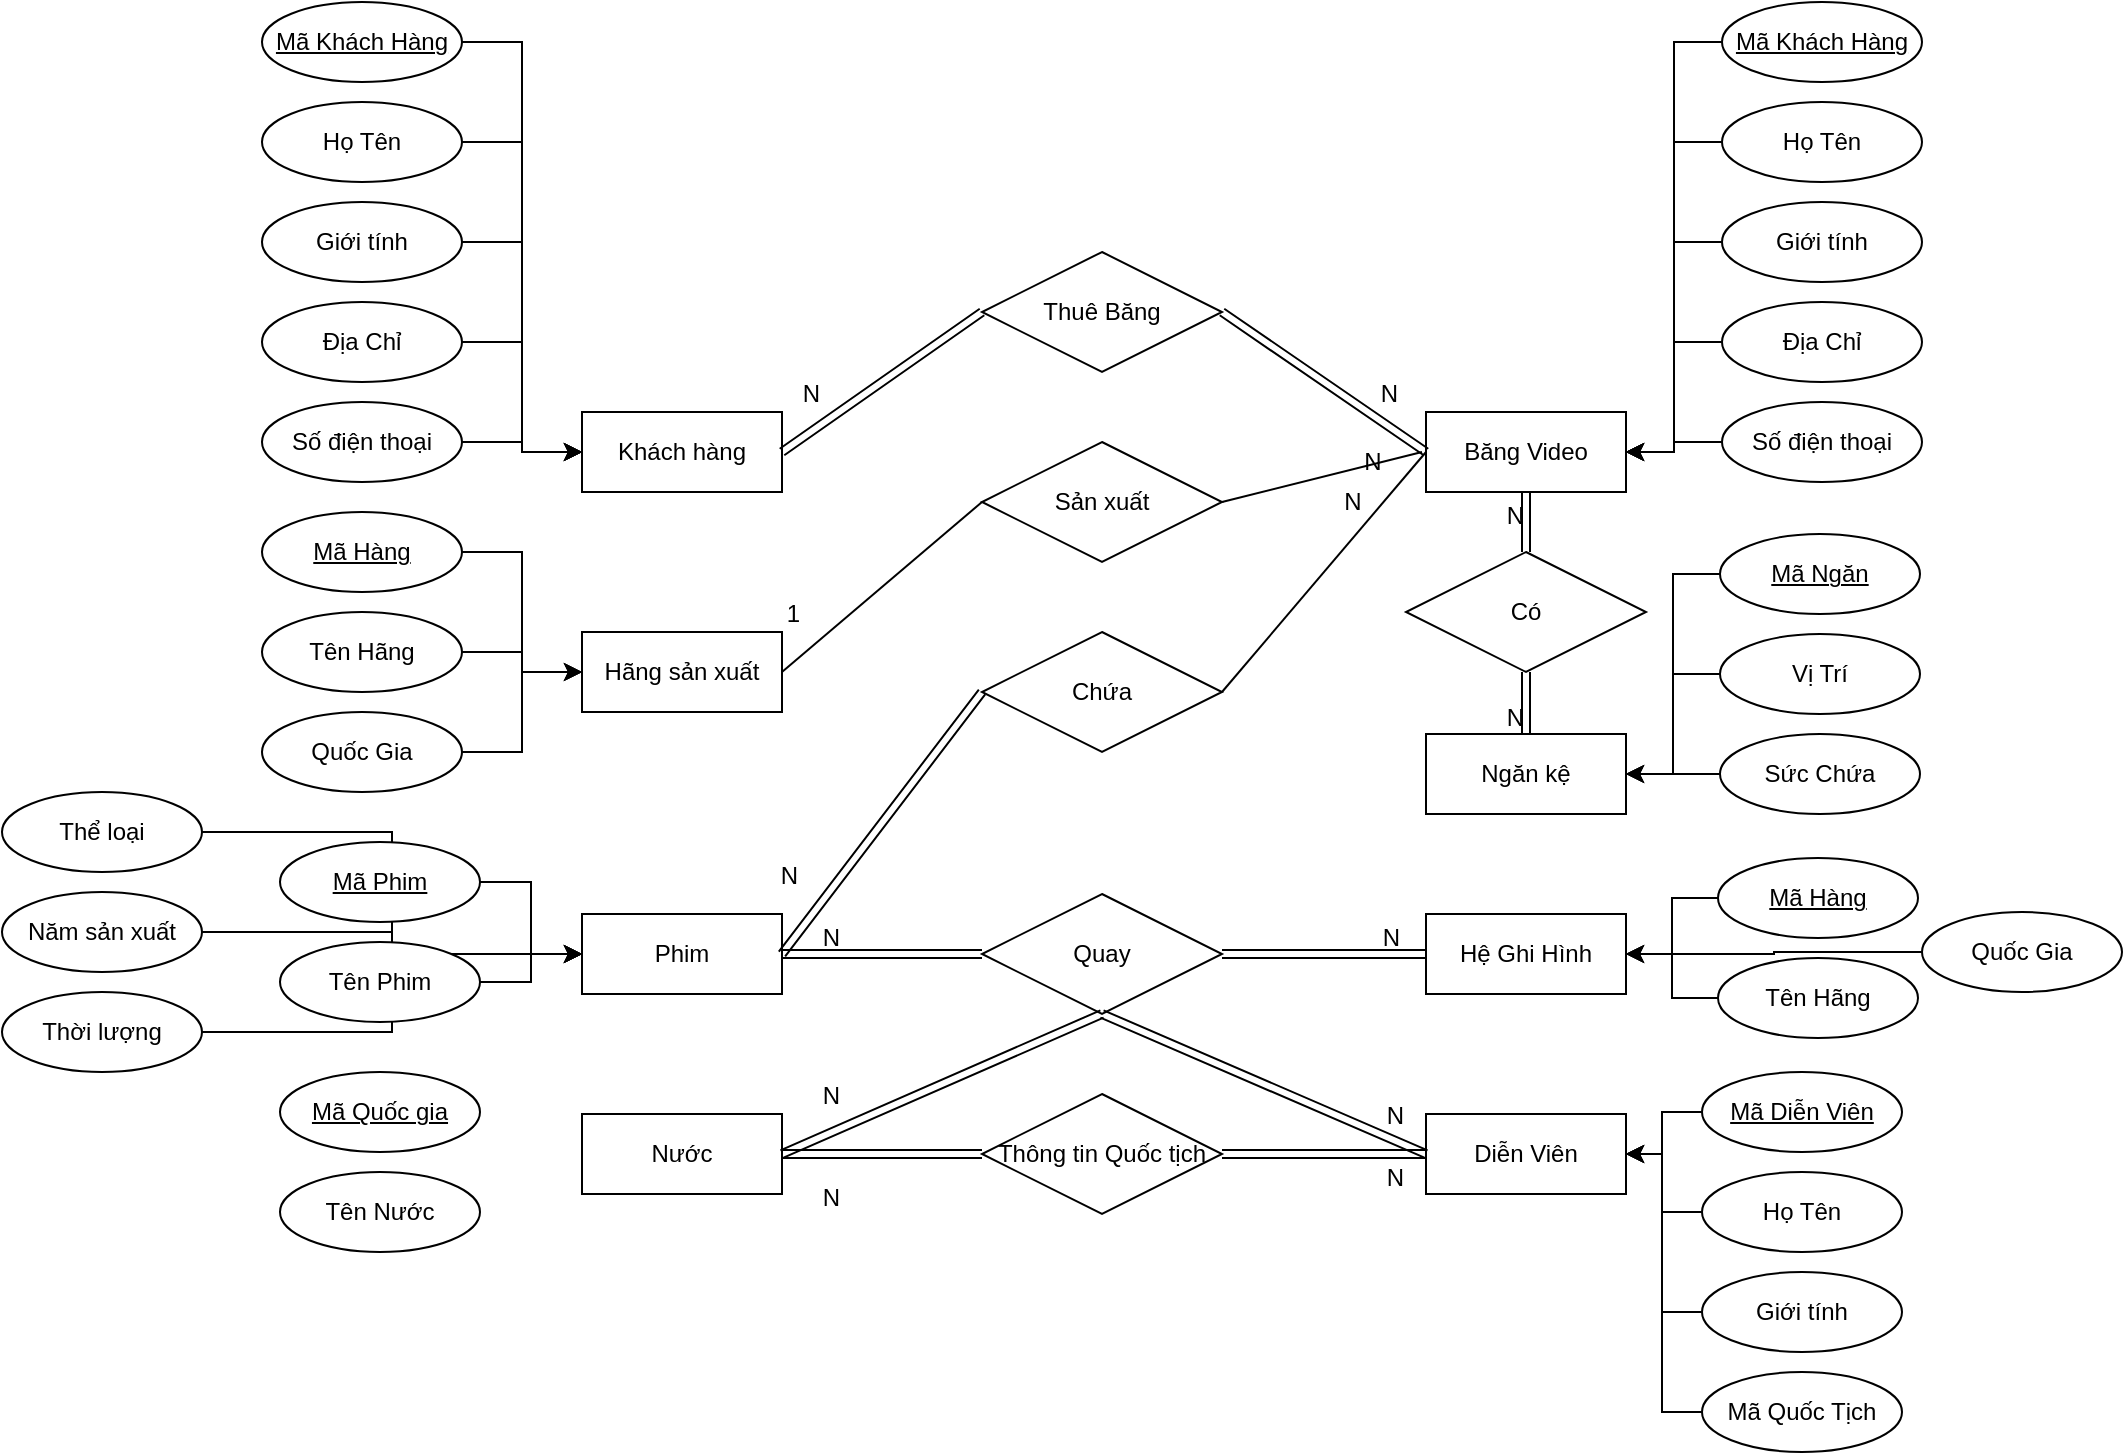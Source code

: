 <mxfile version="26.2.9">
  <diagram name="Page-1" id="sE5Lu7oL2mz3EywR8Kwq">
    <mxGraphModel dx="1356" dy="1630" grid="1" gridSize="10" guides="1" tooltips="1" connect="1" arrows="1" fold="1" page="1" pageScale="1" pageWidth="850" pageHeight="1100" math="0" shadow="0">
      <root>
        <mxCell id="0" />
        <mxCell id="1" parent="0" />
        <mxCell id="dkwdVcKG5z0yBtyaXRZx-1" value="Khách hàng" style="whiteSpace=wrap;html=1;align=center;" vertex="1" parent="1">
          <mxGeometry x="200" y="90" width="100" height="40" as="geometry" />
        </mxCell>
        <mxCell id="dkwdVcKG5z0yBtyaXRZx-2" value="Băng Video" style="whiteSpace=wrap;html=1;align=center;" vertex="1" parent="1">
          <mxGeometry x="622" y="90" width="100" height="40" as="geometry" />
        </mxCell>
        <mxCell id="dkwdVcKG5z0yBtyaXRZx-3" value="Hãng sản xuất" style="whiteSpace=wrap;html=1;align=center;" vertex="1" parent="1">
          <mxGeometry x="200" y="200" width="100" height="40" as="geometry" />
        </mxCell>
        <mxCell id="dkwdVcKG5z0yBtyaXRZx-4" value="Phim" style="whiteSpace=wrap;html=1;align=center;" vertex="1" parent="1">
          <mxGeometry x="200" y="341" width="100" height="40" as="geometry" />
        </mxCell>
        <mxCell id="dkwdVcKG5z0yBtyaXRZx-5" value="Ngăn kệ" style="whiteSpace=wrap;html=1;align=center;" vertex="1" parent="1">
          <mxGeometry x="622" y="251" width="100" height="40" as="geometry" />
        </mxCell>
        <mxCell id="dkwdVcKG5z0yBtyaXRZx-6" value="Nước" style="whiteSpace=wrap;html=1;align=center;" vertex="1" parent="1">
          <mxGeometry x="200" y="441" width="100" height="40" as="geometry" />
        </mxCell>
        <mxCell id="dkwdVcKG5z0yBtyaXRZx-7" value="Diễn Viên" style="whiteSpace=wrap;html=1;align=center;" vertex="1" parent="1">
          <mxGeometry x="622" y="441" width="100" height="40" as="geometry" />
        </mxCell>
        <mxCell id="dkwdVcKG5z0yBtyaXRZx-8" value="Hệ Ghi Hình" style="whiteSpace=wrap;html=1;align=center;" vertex="1" parent="1">
          <mxGeometry x="622" y="341" width="100" height="40" as="geometry" />
        </mxCell>
        <mxCell id="dkwdVcKG5z0yBtyaXRZx-19" value="Thuê Băng" style="shape=rhombus;perimeter=rhombusPerimeter;whiteSpace=wrap;html=1;align=center;" vertex="1" parent="1">
          <mxGeometry x="400" y="10" width="120" height="60" as="geometry" />
        </mxCell>
        <mxCell id="dkwdVcKG5z0yBtyaXRZx-20" value="" style="shape=link;html=1;rounded=0;exitX=0;exitY=0.5;exitDx=0;exitDy=0;entryX=1;entryY=0.5;entryDx=0;entryDy=0;" edge="1" parent="1" source="dkwdVcKG5z0yBtyaXRZx-19" target="dkwdVcKG5z0yBtyaXRZx-1">
          <mxGeometry relative="1" as="geometry">
            <mxPoint x="440" y="270" as="sourcePoint" />
            <mxPoint x="600" y="270" as="targetPoint" />
          </mxGeometry>
        </mxCell>
        <mxCell id="dkwdVcKG5z0yBtyaXRZx-21" value="N" style="resizable=0;html=1;whiteSpace=wrap;align=right;verticalAlign=bottom;" connectable="0" vertex="1" parent="dkwdVcKG5z0yBtyaXRZx-20">
          <mxGeometry x="1" relative="1" as="geometry">
            <mxPoint x="20" y="-20" as="offset" />
          </mxGeometry>
        </mxCell>
        <mxCell id="dkwdVcKG5z0yBtyaXRZx-23" value="" style="shape=link;html=1;rounded=0;exitX=1;exitY=0.5;exitDx=0;exitDy=0;entryX=0;entryY=0.5;entryDx=0;entryDy=0;" edge="1" parent="1" source="dkwdVcKG5z0yBtyaXRZx-19" target="dkwdVcKG5z0yBtyaXRZx-2">
          <mxGeometry relative="1" as="geometry">
            <mxPoint x="410" y="50" as="sourcePoint" />
            <mxPoint x="310" y="120" as="targetPoint" />
          </mxGeometry>
        </mxCell>
        <mxCell id="dkwdVcKG5z0yBtyaXRZx-24" value="N" style="resizable=0;html=1;whiteSpace=wrap;align=right;verticalAlign=bottom;" connectable="0" vertex="1" parent="dkwdVcKG5z0yBtyaXRZx-23">
          <mxGeometry x="1" relative="1" as="geometry">
            <mxPoint x="-12" y="-20" as="offset" />
          </mxGeometry>
        </mxCell>
        <mxCell id="dkwdVcKG5z0yBtyaXRZx-27" value="Sản xuất" style="shape=rhombus;perimeter=rhombusPerimeter;whiteSpace=wrap;html=1;align=center;" vertex="1" parent="1">
          <mxGeometry x="400" y="105" width="120" height="60" as="geometry" />
        </mxCell>
        <mxCell id="dkwdVcKG5z0yBtyaXRZx-28" value="" style="endArrow=none;html=1;rounded=0;exitX=0;exitY=0.5;exitDx=0;exitDy=0;entryX=1;entryY=0.5;entryDx=0;entryDy=0;" edge="1" parent="1" source="dkwdVcKG5z0yBtyaXRZx-27" target="dkwdVcKG5z0yBtyaXRZx-3">
          <mxGeometry relative="1" as="geometry">
            <mxPoint x="450" y="390" as="sourcePoint" />
            <mxPoint x="610" y="390" as="targetPoint" />
          </mxGeometry>
        </mxCell>
        <mxCell id="dkwdVcKG5z0yBtyaXRZx-29" value="1" style="resizable=0;html=1;whiteSpace=wrap;align=right;verticalAlign=bottom;" connectable="0" vertex="1" parent="dkwdVcKG5z0yBtyaXRZx-28">
          <mxGeometry x="1" relative="1" as="geometry">
            <mxPoint x="10" y="-20" as="offset" />
          </mxGeometry>
        </mxCell>
        <mxCell id="dkwdVcKG5z0yBtyaXRZx-30" value="" style="endArrow=none;html=1;rounded=0;exitX=1;exitY=0.5;exitDx=0;exitDy=0;" edge="1" parent="1" source="dkwdVcKG5z0yBtyaXRZx-27">
          <mxGeometry relative="1" as="geometry">
            <mxPoint x="400" y="380" as="sourcePoint" />
            <mxPoint x="620" y="110" as="targetPoint" />
          </mxGeometry>
        </mxCell>
        <mxCell id="dkwdVcKG5z0yBtyaXRZx-31" value="N" style="text;html=1;align=center;verticalAlign=middle;resizable=0;points=[];autosize=1;strokeColor=none;fillColor=none;" vertex="1" parent="1">
          <mxGeometry x="580" y="100" width="30" height="30" as="geometry" />
        </mxCell>
        <mxCell id="dkwdVcKG5z0yBtyaXRZx-33" value="Có" style="shape=rhombus;perimeter=rhombusPerimeter;whiteSpace=wrap;html=1;align=center;" vertex="1" parent="1">
          <mxGeometry x="612" y="160" width="120" height="60" as="geometry" />
        </mxCell>
        <mxCell id="dkwdVcKG5z0yBtyaXRZx-36" value="" style="shape=link;html=1;rounded=0;exitX=0.5;exitY=1;exitDx=0;exitDy=0;entryX=0.5;entryY=0;entryDx=0;entryDy=0;" edge="1" parent="1" source="dkwdVcKG5z0yBtyaXRZx-33" target="dkwdVcKG5z0yBtyaXRZx-5">
          <mxGeometry relative="1" as="geometry">
            <mxPoint x="500" y="280" as="sourcePoint" />
            <mxPoint x="660" y="280" as="targetPoint" />
          </mxGeometry>
        </mxCell>
        <mxCell id="dkwdVcKG5z0yBtyaXRZx-37" value="N" style="resizable=0;html=1;whiteSpace=wrap;align=right;verticalAlign=bottom;" connectable="0" vertex="1" parent="dkwdVcKG5z0yBtyaXRZx-36">
          <mxGeometry x="1" relative="1" as="geometry" />
        </mxCell>
        <mxCell id="dkwdVcKG5z0yBtyaXRZx-38" value="" style="shape=link;html=1;rounded=0;entryX=0.5;entryY=1;entryDx=0;entryDy=0;" edge="1" parent="1" source="dkwdVcKG5z0yBtyaXRZx-33" target="dkwdVcKG5z0yBtyaXRZx-2">
          <mxGeometry relative="1" as="geometry">
            <mxPoint x="500" y="280" as="sourcePoint" />
            <mxPoint x="590" y="220" as="targetPoint" />
          </mxGeometry>
        </mxCell>
        <mxCell id="dkwdVcKG5z0yBtyaXRZx-39" value="N" style="resizable=0;html=1;whiteSpace=wrap;align=right;verticalAlign=bottom;" connectable="0" vertex="1" parent="dkwdVcKG5z0yBtyaXRZx-38">
          <mxGeometry x="1" relative="1" as="geometry">
            <mxPoint y="20" as="offset" />
          </mxGeometry>
        </mxCell>
        <mxCell id="dkwdVcKG5z0yBtyaXRZx-40" value="Chứa" style="shape=rhombus;perimeter=rhombusPerimeter;whiteSpace=wrap;html=1;align=center;" vertex="1" parent="1">
          <mxGeometry x="400" y="200" width="120" height="60" as="geometry" />
        </mxCell>
        <mxCell id="dkwdVcKG5z0yBtyaXRZx-41" value="" style="endArrow=none;html=1;rounded=0;exitX=1;exitY=0.5;exitDx=0;exitDy=0;entryX=0;entryY=0.5;entryDx=0;entryDy=0;" edge="1" parent="1" source="dkwdVcKG5z0yBtyaXRZx-40" target="dkwdVcKG5z0yBtyaXRZx-2">
          <mxGeometry relative="1" as="geometry">
            <mxPoint x="400" y="280" as="sourcePoint" />
            <mxPoint x="560" y="280" as="targetPoint" />
          </mxGeometry>
        </mxCell>
        <mxCell id="dkwdVcKG5z0yBtyaXRZx-42" value="N" style="text;html=1;align=center;verticalAlign=middle;resizable=0;points=[];autosize=1;strokeColor=none;fillColor=none;" vertex="1" parent="1">
          <mxGeometry x="570" y="120" width="30" height="30" as="geometry" />
        </mxCell>
        <mxCell id="dkwdVcKG5z0yBtyaXRZx-45" value="" style="shape=link;html=1;rounded=0;exitX=0;exitY=0.5;exitDx=0;exitDy=0;entryX=1;entryY=0.5;entryDx=0;entryDy=0;" edge="1" parent="1" source="dkwdVcKG5z0yBtyaXRZx-40" target="dkwdVcKG5z0yBtyaXRZx-4">
          <mxGeometry relative="1" as="geometry">
            <mxPoint x="400" y="380" as="sourcePoint" />
            <mxPoint x="560" y="380" as="targetPoint" />
          </mxGeometry>
        </mxCell>
        <mxCell id="dkwdVcKG5z0yBtyaXRZx-46" value="N" style="resizable=0;html=1;whiteSpace=wrap;align=right;verticalAlign=bottom;" connectable="0" vertex="1" parent="dkwdVcKG5z0yBtyaXRZx-45">
          <mxGeometry x="1" relative="1" as="geometry">
            <mxPoint x="10" y="-31" as="offset" />
          </mxGeometry>
        </mxCell>
        <mxCell id="dkwdVcKG5z0yBtyaXRZx-47" value="Quay" style="shape=rhombus;perimeter=rhombusPerimeter;whiteSpace=wrap;html=1;align=center;" vertex="1" parent="1">
          <mxGeometry x="400" y="331" width="120" height="60" as="geometry" />
        </mxCell>
        <mxCell id="dkwdVcKG5z0yBtyaXRZx-48" value="" style="shape=link;html=1;rounded=0;exitX=0;exitY=0.5;exitDx=0;exitDy=0;entryX=1;entryY=0.5;entryDx=0;entryDy=0;" edge="1" parent="1" source="dkwdVcKG5z0yBtyaXRZx-47" target="dkwdVcKG5z0yBtyaXRZx-4">
          <mxGeometry relative="1" as="geometry">
            <mxPoint x="400" y="380" as="sourcePoint" />
            <mxPoint x="560" y="380" as="targetPoint" />
          </mxGeometry>
        </mxCell>
        <mxCell id="dkwdVcKG5z0yBtyaXRZx-49" value="N" style="resizable=0;html=1;whiteSpace=wrap;align=right;verticalAlign=bottom;" connectable="0" vertex="1" parent="dkwdVcKG5z0yBtyaXRZx-48">
          <mxGeometry x="1" relative="1" as="geometry">
            <mxPoint x="30" as="offset" />
          </mxGeometry>
        </mxCell>
        <mxCell id="dkwdVcKG5z0yBtyaXRZx-50" value="" style="shape=link;html=1;rounded=0;exitX=1;exitY=0.5;exitDx=0;exitDy=0;entryX=0;entryY=0.5;entryDx=0;entryDy=0;" edge="1" parent="1" source="dkwdVcKG5z0yBtyaXRZx-47" target="dkwdVcKG5z0yBtyaXRZx-8">
          <mxGeometry relative="1" as="geometry">
            <mxPoint x="410" y="371" as="sourcePoint" />
            <mxPoint x="310" y="371" as="targetPoint" />
          </mxGeometry>
        </mxCell>
        <mxCell id="dkwdVcKG5z0yBtyaXRZx-51" value="N" style="resizable=0;html=1;whiteSpace=wrap;align=right;verticalAlign=bottom;" connectable="0" vertex="1" parent="dkwdVcKG5z0yBtyaXRZx-50">
          <mxGeometry x="1" relative="1" as="geometry">
            <mxPoint x="-12" as="offset" />
          </mxGeometry>
        </mxCell>
        <mxCell id="dkwdVcKG5z0yBtyaXRZx-52" value="" style="shape=link;html=1;rounded=0;entryX=1;entryY=0.5;entryDx=0;entryDy=0;exitX=0.5;exitY=1;exitDx=0;exitDy=0;" edge="1" parent="1" source="dkwdVcKG5z0yBtyaXRZx-47" target="dkwdVcKG5z0yBtyaXRZx-6">
          <mxGeometry relative="1" as="geometry">
            <mxPoint x="400" y="480" as="sourcePoint" />
            <mxPoint x="560" y="480" as="targetPoint" />
          </mxGeometry>
        </mxCell>
        <mxCell id="dkwdVcKG5z0yBtyaXRZx-53" value="N" style="resizable=0;html=1;whiteSpace=wrap;align=right;verticalAlign=bottom;" connectable="0" vertex="1" parent="dkwdVcKG5z0yBtyaXRZx-52">
          <mxGeometry x="1" relative="1" as="geometry">
            <mxPoint x="30" y="-20" as="offset" />
          </mxGeometry>
        </mxCell>
        <mxCell id="dkwdVcKG5z0yBtyaXRZx-54" value="" style="shape=link;html=1;rounded=0;exitX=0.5;exitY=1;exitDx=0;exitDy=0;entryX=0;entryY=0.5;entryDx=0;entryDy=0;" edge="1" parent="1" source="dkwdVcKG5z0yBtyaXRZx-47" target="dkwdVcKG5z0yBtyaXRZx-7">
          <mxGeometry relative="1" as="geometry">
            <mxPoint x="400" y="480" as="sourcePoint" />
            <mxPoint x="560" y="480" as="targetPoint" />
          </mxGeometry>
        </mxCell>
        <mxCell id="dkwdVcKG5z0yBtyaXRZx-55" value="N" style="resizable=0;html=1;whiteSpace=wrap;align=right;verticalAlign=bottom;" connectable="0" vertex="1" parent="dkwdVcKG5z0yBtyaXRZx-54">
          <mxGeometry x="1" relative="1" as="geometry">
            <mxPoint x="-10" y="-11" as="offset" />
          </mxGeometry>
        </mxCell>
        <mxCell id="dkwdVcKG5z0yBtyaXRZx-57" value="Thông tin Quốc tịch" style="shape=rhombus;perimeter=rhombusPerimeter;whiteSpace=wrap;html=1;align=center;" vertex="1" parent="1">
          <mxGeometry x="400" y="431" width="120" height="60" as="geometry" />
        </mxCell>
        <mxCell id="dkwdVcKG5z0yBtyaXRZx-58" value="" style="shape=link;html=1;rounded=0;exitX=0;exitY=0.5;exitDx=0;exitDy=0;entryX=1;entryY=0.5;entryDx=0;entryDy=0;" edge="1" parent="1" source="dkwdVcKG5z0yBtyaXRZx-57" target="dkwdVcKG5z0yBtyaXRZx-6">
          <mxGeometry relative="1" as="geometry">
            <mxPoint x="400" y="480" as="sourcePoint" />
            <mxPoint x="560" y="480" as="targetPoint" />
          </mxGeometry>
        </mxCell>
        <mxCell id="dkwdVcKG5z0yBtyaXRZx-59" value="N" style="resizable=0;html=1;whiteSpace=wrap;align=right;verticalAlign=bottom;" connectable="0" vertex="1" parent="dkwdVcKG5z0yBtyaXRZx-58">
          <mxGeometry x="1" relative="1" as="geometry">
            <mxPoint x="30" y="30" as="offset" />
          </mxGeometry>
        </mxCell>
        <mxCell id="dkwdVcKG5z0yBtyaXRZx-60" value="" style="shape=link;html=1;rounded=0;exitX=1;exitY=0.5;exitDx=0;exitDy=0;entryX=0;entryY=0.5;entryDx=0;entryDy=0;" edge="1" parent="1" source="dkwdVcKG5z0yBtyaXRZx-57" target="dkwdVcKG5z0yBtyaXRZx-7">
          <mxGeometry relative="1" as="geometry">
            <mxPoint x="410" y="471" as="sourcePoint" />
            <mxPoint x="310" y="471" as="targetPoint" />
          </mxGeometry>
        </mxCell>
        <mxCell id="dkwdVcKG5z0yBtyaXRZx-61" value="N" style="resizable=0;html=1;whiteSpace=wrap;align=right;verticalAlign=bottom;" connectable="0" vertex="1" parent="dkwdVcKG5z0yBtyaXRZx-60">
          <mxGeometry x="1" relative="1" as="geometry">
            <mxPoint x="-10" y="20" as="offset" />
          </mxGeometry>
        </mxCell>
        <mxCell id="dkwdVcKG5z0yBtyaXRZx-67" style="edgeStyle=orthogonalEdgeStyle;rounded=0;orthogonalLoop=1;jettySize=auto;html=1;exitX=1;exitY=0.5;exitDx=0;exitDy=0;entryX=0;entryY=0.5;entryDx=0;entryDy=0;" edge="1" parent="1" source="dkwdVcKG5z0yBtyaXRZx-62" target="dkwdVcKG5z0yBtyaXRZx-1">
          <mxGeometry relative="1" as="geometry" />
        </mxCell>
        <mxCell id="dkwdVcKG5z0yBtyaXRZx-62" value="Mã Khách Hàng" style="ellipse;whiteSpace=wrap;html=1;align=center;fontStyle=4;" vertex="1" parent="1">
          <mxGeometry x="40" y="-115" width="100" height="40" as="geometry" />
        </mxCell>
        <mxCell id="dkwdVcKG5z0yBtyaXRZx-68" style="edgeStyle=orthogonalEdgeStyle;rounded=0;orthogonalLoop=1;jettySize=auto;html=1;exitX=1;exitY=0.5;exitDx=0;exitDy=0;entryX=0;entryY=0.5;entryDx=0;entryDy=0;" edge="1" parent="1" source="dkwdVcKG5z0yBtyaXRZx-63" target="dkwdVcKG5z0yBtyaXRZx-1">
          <mxGeometry relative="1" as="geometry" />
        </mxCell>
        <mxCell id="dkwdVcKG5z0yBtyaXRZx-63" value="Họ Tên" style="ellipse;whiteSpace=wrap;html=1;align=center;" vertex="1" parent="1">
          <mxGeometry x="40" y="-65" width="100" height="40" as="geometry" />
        </mxCell>
        <mxCell id="dkwdVcKG5z0yBtyaXRZx-69" style="edgeStyle=orthogonalEdgeStyle;rounded=0;orthogonalLoop=1;jettySize=auto;html=1;exitX=1;exitY=0.5;exitDx=0;exitDy=0;entryX=0;entryY=0.5;entryDx=0;entryDy=0;" edge="1" parent="1" source="dkwdVcKG5z0yBtyaXRZx-64" target="dkwdVcKG5z0yBtyaXRZx-1">
          <mxGeometry relative="1" as="geometry" />
        </mxCell>
        <mxCell id="dkwdVcKG5z0yBtyaXRZx-64" value="Giới tính" style="ellipse;whiteSpace=wrap;html=1;align=center;" vertex="1" parent="1">
          <mxGeometry x="40" y="-15" width="100" height="40" as="geometry" />
        </mxCell>
        <mxCell id="dkwdVcKG5z0yBtyaXRZx-70" style="edgeStyle=orthogonalEdgeStyle;rounded=0;orthogonalLoop=1;jettySize=auto;html=1;exitX=1;exitY=0.5;exitDx=0;exitDy=0;entryX=0;entryY=0.5;entryDx=0;entryDy=0;" edge="1" parent="1" source="dkwdVcKG5z0yBtyaXRZx-65" target="dkwdVcKG5z0yBtyaXRZx-1">
          <mxGeometry relative="1" as="geometry" />
        </mxCell>
        <mxCell id="dkwdVcKG5z0yBtyaXRZx-65" value="Địa Chỉ" style="ellipse;whiteSpace=wrap;html=1;align=center;" vertex="1" parent="1">
          <mxGeometry x="40" y="35" width="100" height="40" as="geometry" />
        </mxCell>
        <mxCell id="dkwdVcKG5z0yBtyaXRZx-71" style="edgeStyle=orthogonalEdgeStyle;rounded=0;orthogonalLoop=1;jettySize=auto;html=1;exitX=1;exitY=0.5;exitDx=0;exitDy=0;" edge="1" parent="1" source="dkwdVcKG5z0yBtyaXRZx-66" target="dkwdVcKG5z0yBtyaXRZx-1">
          <mxGeometry relative="1" as="geometry" />
        </mxCell>
        <mxCell id="dkwdVcKG5z0yBtyaXRZx-66" value="Số điện thoại" style="ellipse;whiteSpace=wrap;html=1;align=center;" vertex="1" parent="1">
          <mxGeometry x="40" y="85" width="100" height="40" as="geometry" />
        </mxCell>
        <mxCell id="dkwdVcKG5z0yBtyaXRZx-77" style="edgeStyle=orthogonalEdgeStyle;rounded=0;orthogonalLoop=1;jettySize=auto;html=1;exitX=0;exitY=0.5;exitDx=0;exitDy=0;entryX=1;entryY=0.5;entryDx=0;entryDy=0;" edge="1" parent="1" source="dkwdVcKG5z0yBtyaXRZx-72" target="dkwdVcKG5z0yBtyaXRZx-2">
          <mxGeometry relative="1" as="geometry" />
        </mxCell>
        <mxCell id="dkwdVcKG5z0yBtyaXRZx-72" value="Mã Khách Hàng" style="ellipse;whiteSpace=wrap;html=1;align=center;fontStyle=4;" vertex="1" parent="1">
          <mxGeometry x="770" y="-115" width="100" height="40" as="geometry" />
        </mxCell>
        <mxCell id="dkwdVcKG5z0yBtyaXRZx-78" style="edgeStyle=orthogonalEdgeStyle;rounded=0;orthogonalLoop=1;jettySize=auto;html=1;exitX=0;exitY=0.5;exitDx=0;exitDy=0;entryX=1;entryY=0.5;entryDx=0;entryDy=0;" edge="1" parent="1" source="dkwdVcKG5z0yBtyaXRZx-73" target="dkwdVcKG5z0yBtyaXRZx-2">
          <mxGeometry relative="1" as="geometry" />
        </mxCell>
        <mxCell id="dkwdVcKG5z0yBtyaXRZx-73" value="Họ Tên" style="ellipse;whiteSpace=wrap;html=1;align=center;" vertex="1" parent="1">
          <mxGeometry x="770" y="-65" width="100" height="40" as="geometry" />
        </mxCell>
        <mxCell id="dkwdVcKG5z0yBtyaXRZx-79" style="edgeStyle=orthogonalEdgeStyle;rounded=0;orthogonalLoop=1;jettySize=auto;html=1;exitX=0;exitY=0.5;exitDx=0;exitDy=0;entryX=1;entryY=0.5;entryDx=0;entryDy=0;" edge="1" parent="1" source="dkwdVcKG5z0yBtyaXRZx-74" target="dkwdVcKG5z0yBtyaXRZx-2">
          <mxGeometry relative="1" as="geometry" />
        </mxCell>
        <mxCell id="dkwdVcKG5z0yBtyaXRZx-74" value="Giới tính" style="ellipse;whiteSpace=wrap;html=1;align=center;" vertex="1" parent="1">
          <mxGeometry x="770" y="-15" width="100" height="40" as="geometry" />
        </mxCell>
        <mxCell id="dkwdVcKG5z0yBtyaXRZx-80" style="edgeStyle=orthogonalEdgeStyle;rounded=0;orthogonalLoop=1;jettySize=auto;html=1;exitX=0;exitY=0.5;exitDx=0;exitDy=0;entryX=1;entryY=0.5;entryDx=0;entryDy=0;" edge="1" parent="1" source="dkwdVcKG5z0yBtyaXRZx-75" target="dkwdVcKG5z0yBtyaXRZx-2">
          <mxGeometry relative="1" as="geometry" />
        </mxCell>
        <mxCell id="dkwdVcKG5z0yBtyaXRZx-75" value="Địa Chỉ" style="ellipse;whiteSpace=wrap;html=1;align=center;" vertex="1" parent="1">
          <mxGeometry x="770" y="35" width="100" height="40" as="geometry" />
        </mxCell>
        <mxCell id="dkwdVcKG5z0yBtyaXRZx-81" style="edgeStyle=orthogonalEdgeStyle;rounded=0;orthogonalLoop=1;jettySize=auto;html=1;exitX=0;exitY=0.5;exitDx=0;exitDy=0;entryX=1;entryY=0.5;entryDx=0;entryDy=0;" edge="1" parent="1" source="dkwdVcKG5z0yBtyaXRZx-76" target="dkwdVcKG5z0yBtyaXRZx-2">
          <mxGeometry relative="1" as="geometry" />
        </mxCell>
        <mxCell id="dkwdVcKG5z0yBtyaXRZx-76" value="Số điện thoại" style="ellipse;whiteSpace=wrap;html=1;align=center;" vertex="1" parent="1">
          <mxGeometry x="770" y="85" width="100" height="40" as="geometry" />
        </mxCell>
        <mxCell id="dkwdVcKG5z0yBtyaXRZx-85" style="edgeStyle=orthogonalEdgeStyle;rounded=0;orthogonalLoop=1;jettySize=auto;html=1;exitX=1;exitY=0.5;exitDx=0;exitDy=0;entryX=0;entryY=0.5;entryDx=0;entryDy=0;" edge="1" parent="1" source="dkwdVcKG5z0yBtyaXRZx-82" target="dkwdVcKG5z0yBtyaXRZx-3">
          <mxGeometry relative="1" as="geometry" />
        </mxCell>
        <mxCell id="dkwdVcKG5z0yBtyaXRZx-82" value="Mã Hàng" style="ellipse;whiteSpace=wrap;html=1;align=center;fontStyle=4;" vertex="1" parent="1">
          <mxGeometry x="40" y="140" width="100" height="40" as="geometry" />
        </mxCell>
        <mxCell id="dkwdVcKG5z0yBtyaXRZx-86" style="edgeStyle=orthogonalEdgeStyle;rounded=0;orthogonalLoop=1;jettySize=auto;html=1;exitX=1;exitY=0.5;exitDx=0;exitDy=0;entryX=0;entryY=0.5;entryDx=0;entryDy=0;" edge="1" parent="1" source="dkwdVcKG5z0yBtyaXRZx-83" target="dkwdVcKG5z0yBtyaXRZx-3">
          <mxGeometry relative="1" as="geometry" />
        </mxCell>
        <mxCell id="dkwdVcKG5z0yBtyaXRZx-83" value="Tên Hãng" style="ellipse;whiteSpace=wrap;html=1;align=center;" vertex="1" parent="1">
          <mxGeometry x="40" y="190" width="100" height="40" as="geometry" />
        </mxCell>
        <mxCell id="dkwdVcKG5z0yBtyaXRZx-87" style="edgeStyle=orthogonalEdgeStyle;rounded=0;orthogonalLoop=1;jettySize=auto;html=1;exitX=1;exitY=0.5;exitDx=0;exitDy=0;entryX=0;entryY=0.5;entryDx=0;entryDy=0;" edge="1" parent="1" source="dkwdVcKG5z0yBtyaXRZx-84" target="dkwdVcKG5z0yBtyaXRZx-3">
          <mxGeometry relative="1" as="geometry" />
        </mxCell>
        <mxCell id="dkwdVcKG5z0yBtyaXRZx-84" value="Quốc Gia" style="ellipse;whiteSpace=wrap;html=1;align=center;" vertex="1" parent="1">
          <mxGeometry x="40" y="240" width="100" height="40" as="geometry" />
        </mxCell>
        <mxCell id="dkwdVcKG5z0yBtyaXRZx-91" style="edgeStyle=orthogonalEdgeStyle;rounded=0;orthogonalLoop=1;jettySize=auto;html=1;exitX=0;exitY=0.5;exitDx=0;exitDy=0;entryX=1;entryY=0.5;entryDx=0;entryDy=0;" edge="1" parent="1" source="dkwdVcKG5z0yBtyaXRZx-88" target="dkwdVcKG5z0yBtyaXRZx-5">
          <mxGeometry relative="1" as="geometry" />
        </mxCell>
        <mxCell id="dkwdVcKG5z0yBtyaXRZx-88" value="Mã Ngăn" style="ellipse;whiteSpace=wrap;html=1;align=center;fontStyle=4;" vertex="1" parent="1">
          <mxGeometry x="769" y="151" width="100" height="40" as="geometry" />
        </mxCell>
        <mxCell id="dkwdVcKG5z0yBtyaXRZx-93" style="edgeStyle=orthogonalEdgeStyle;rounded=0;orthogonalLoop=1;jettySize=auto;html=1;exitX=0;exitY=0.5;exitDx=0;exitDy=0;entryX=1;entryY=0.5;entryDx=0;entryDy=0;" edge="1" parent="1" source="dkwdVcKG5z0yBtyaXRZx-89" target="dkwdVcKG5z0yBtyaXRZx-5">
          <mxGeometry relative="1" as="geometry" />
        </mxCell>
        <mxCell id="dkwdVcKG5z0yBtyaXRZx-89" value="Vị Trí" style="ellipse;whiteSpace=wrap;html=1;align=center;" vertex="1" parent="1">
          <mxGeometry x="769" y="201" width="100" height="40" as="geometry" />
        </mxCell>
        <mxCell id="dkwdVcKG5z0yBtyaXRZx-94" style="edgeStyle=orthogonalEdgeStyle;rounded=0;orthogonalLoop=1;jettySize=auto;html=1;exitX=0;exitY=0.5;exitDx=0;exitDy=0;entryX=1;entryY=0.5;entryDx=0;entryDy=0;" edge="1" parent="1" source="dkwdVcKG5z0yBtyaXRZx-90" target="dkwdVcKG5z0yBtyaXRZx-5">
          <mxGeometry relative="1" as="geometry" />
        </mxCell>
        <mxCell id="dkwdVcKG5z0yBtyaXRZx-90" value="Sức Chứa" style="ellipse;whiteSpace=wrap;html=1;align=center;" vertex="1" parent="1">
          <mxGeometry x="769" y="251" width="100" height="40" as="geometry" />
        </mxCell>
        <mxCell id="dkwdVcKG5z0yBtyaXRZx-103" style="edgeStyle=orthogonalEdgeStyle;rounded=0;orthogonalLoop=1;jettySize=auto;html=1;exitX=1;exitY=0.5;exitDx=0;exitDy=0;" edge="1" parent="1" source="dkwdVcKG5z0yBtyaXRZx-95" target="dkwdVcKG5z0yBtyaXRZx-4">
          <mxGeometry relative="1" as="geometry" />
        </mxCell>
        <mxCell id="dkwdVcKG5z0yBtyaXRZx-104" style="edgeStyle=orthogonalEdgeStyle;rounded=0;orthogonalLoop=1;jettySize=auto;html=1;exitX=1;exitY=0.5;exitDx=0;exitDy=0;" edge="1" parent="1" source="dkwdVcKG5z0yBtyaXRZx-96" target="dkwdVcKG5z0yBtyaXRZx-4">
          <mxGeometry relative="1" as="geometry" />
        </mxCell>
        <mxCell id="dkwdVcKG5z0yBtyaXRZx-100" style="edgeStyle=orthogonalEdgeStyle;rounded=0;orthogonalLoop=1;jettySize=auto;html=1;exitX=1;exitY=0.5;exitDx=0;exitDy=0;entryX=0;entryY=0.5;entryDx=0;entryDy=0;" edge="1" parent="1" source="dkwdVcKG5z0yBtyaXRZx-97" target="dkwdVcKG5z0yBtyaXRZx-4">
          <mxGeometry relative="1" as="geometry" />
        </mxCell>
        <mxCell id="dkwdVcKG5z0yBtyaXRZx-97" value="Thể loại" style="ellipse;whiteSpace=wrap;html=1;align=center;" vertex="1" parent="1">
          <mxGeometry x="-90" y="280" width="100" height="40" as="geometry" />
        </mxCell>
        <mxCell id="dkwdVcKG5z0yBtyaXRZx-101" style="edgeStyle=orthogonalEdgeStyle;rounded=0;orthogonalLoop=1;jettySize=auto;html=1;exitX=1;exitY=0.5;exitDx=0;exitDy=0;" edge="1" parent="1" source="dkwdVcKG5z0yBtyaXRZx-98" target="dkwdVcKG5z0yBtyaXRZx-4">
          <mxGeometry relative="1" as="geometry" />
        </mxCell>
        <mxCell id="dkwdVcKG5z0yBtyaXRZx-98" value="Năm sản xuất" style="ellipse;whiteSpace=wrap;html=1;align=center;" vertex="1" parent="1">
          <mxGeometry x="-90" y="330" width="100" height="40" as="geometry" />
        </mxCell>
        <mxCell id="dkwdVcKG5z0yBtyaXRZx-102" style="edgeStyle=orthogonalEdgeStyle;rounded=0;orthogonalLoop=1;jettySize=auto;html=1;exitX=1;exitY=0.5;exitDx=0;exitDy=0;" edge="1" parent="1" source="dkwdVcKG5z0yBtyaXRZx-99" target="dkwdVcKG5z0yBtyaXRZx-4">
          <mxGeometry relative="1" as="geometry" />
        </mxCell>
        <mxCell id="dkwdVcKG5z0yBtyaXRZx-99" value="Thời lượng" style="ellipse;whiteSpace=wrap;html=1;align=center;" vertex="1" parent="1">
          <mxGeometry x="-90" y="380" width="100" height="40" as="geometry" />
        </mxCell>
        <mxCell id="dkwdVcKG5z0yBtyaXRZx-96" value="Tên Phim" style="ellipse;whiteSpace=wrap;html=1;align=center;" vertex="1" parent="1">
          <mxGeometry x="49" y="355" width="100" height="40" as="geometry" />
        </mxCell>
        <mxCell id="dkwdVcKG5z0yBtyaXRZx-95" value="Mã Phim" style="ellipse;whiteSpace=wrap;html=1;align=center;fontStyle=4;" vertex="1" parent="1">
          <mxGeometry x="49" y="305" width="100" height="40" as="geometry" />
        </mxCell>
        <mxCell id="dkwdVcKG5z0yBtyaXRZx-110" style="edgeStyle=orthogonalEdgeStyle;rounded=0;orthogonalLoop=1;jettySize=auto;html=1;exitX=0;exitY=0.5;exitDx=0;exitDy=0;entryX=1;entryY=0.5;entryDx=0;entryDy=0;" edge="1" parent="1" source="dkwdVcKG5z0yBtyaXRZx-107" target="dkwdVcKG5z0yBtyaXRZx-8">
          <mxGeometry relative="1" as="geometry" />
        </mxCell>
        <mxCell id="dkwdVcKG5z0yBtyaXRZx-107" value="Mã Hàng" style="ellipse;whiteSpace=wrap;html=1;align=center;fontStyle=4;" vertex="1" parent="1">
          <mxGeometry x="768" y="313" width="100" height="40" as="geometry" />
        </mxCell>
        <mxCell id="dkwdVcKG5z0yBtyaXRZx-111" style="edgeStyle=orthogonalEdgeStyle;rounded=0;orthogonalLoop=1;jettySize=auto;html=1;exitX=0;exitY=0.5;exitDx=0;exitDy=0;entryX=1;entryY=0.5;entryDx=0;entryDy=0;" edge="1" parent="1" source="dkwdVcKG5z0yBtyaXRZx-108" target="dkwdVcKG5z0yBtyaXRZx-8">
          <mxGeometry relative="1" as="geometry" />
        </mxCell>
        <mxCell id="dkwdVcKG5z0yBtyaXRZx-108" value="Tên Hãng" style="ellipse;whiteSpace=wrap;html=1;align=center;" vertex="1" parent="1">
          <mxGeometry x="768" y="363" width="100" height="40" as="geometry" />
        </mxCell>
        <mxCell id="dkwdVcKG5z0yBtyaXRZx-112" style="edgeStyle=orthogonalEdgeStyle;rounded=0;orthogonalLoop=1;jettySize=auto;html=1;exitX=0;exitY=0.5;exitDx=0;exitDy=0;" edge="1" parent="1" source="dkwdVcKG5z0yBtyaXRZx-109" target="dkwdVcKG5z0yBtyaXRZx-8">
          <mxGeometry relative="1" as="geometry" />
        </mxCell>
        <mxCell id="dkwdVcKG5z0yBtyaXRZx-109" value="Quốc Gia" style="ellipse;whiteSpace=wrap;html=1;align=center;" vertex="1" parent="1">
          <mxGeometry x="870" y="340" width="100" height="40" as="geometry" />
        </mxCell>
        <mxCell id="dkwdVcKG5z0yBtyaXRZx-113" value="Tên Nước" style="ellipse;whiteSpace=wrap;html=1;align=center;" vertex="1" parent="1">
          <mxGeometry x="49" y="470" width="100" height="40" as="geometry" />
        </mxCell>
        <mxCell id="dkwdVcKG5z0yBtyaXRZx-114" value="Mã Quốc gia" style="ellipse;whiteSpace=wrap;html=1;align=center;fontStyle=4;" vertex="1" parent="1">
          <mxGeometry x="49" y="420" width="100" height="40" as="geometry" />
        </mxCell>
        <mxCell id="dkwdVcKG5z0yBtyaXRZx-119" style="edgeStyle=orthogonalEdgeStyle;rounded=0;orthogonalLoop=1;jettySize=auto;html=1;exitX=0;exitY=0.5;exitDx=0;exitDy=0;" edge="1" parent="1" source="dkwdVcKG5z0yBtyaXRZx-115" target="dkwdVcKG5z0yBtyaXRZx-7">
          <mxGeometry relative="1" as="geometry" />
        </mxCell>
        <mxCell id="dkwdVcKG5z0yBtyaXRZx-115" value="Mã Diễn Viên" style="ellipse;whiteSpace=wrap;html=1;align=center;fontStyle=4;" vertex="1" parent="1">
          <mxGeometry x="760" y="420" width="100" height="40" as="geometry" />
        </mxCell>
        <mxCell id="dkwdVcKG5z0yBtyaXRZx-120" style="edgeStyle=orthogonalEdgeStyle;rounded=0;orthogonalLoop=1;jettySize=auto;html=1;exitX=0;exitY=0.5;exitDx=0;exitDy=0;entryX=1;entryY=0.5;entryDx=0;entryDy=0;" edge="1" parent="1" source="dkwdVcKG5z0yBtyaXRZx-116" target="dkwdVcKG5z0yBtyaXRZx-7">
          <mxGeometry relative="1" as="geometry" />
        </mxCell>
        <mxCell id="dkwdVcKG5z0yBtyaXRZx-116" value="Họ Tên" style="ellipse;whiteSpace=wrap;html=1;align=center;" vertex="1" parent="1">
          <mxGeometry x="760" y="470" width="100" height="40" as="geometry" />
        </mxCell>
        <mxCell id="dkwdVcKG5z0yBtyaXRZx-121" style="edgeStyle=orthogonalEdgeStyle;rounded=0;orthogonalLoop=1;jettySize=auto;html=1;exitX=0;exitY=0.5;exitDx=0;exitDy=0;entryX=1;entryY=0.5;entryDx=0;entryDy=0;" edge="1" parent="1" source="dkwdVcKG5z0yBtyaXRZx-117" target="dkwdVcKG5z0yBtyaXRZx-7">
          <mxGeometry relative="1" as="geometry">
            <Array as="points">
              <mxPoint x="740" y="540" />
              <mxPoint x="740" y="461" />
            </Array>
          </mxGeometry>
        </mxCell>
        <mxCell id="dkwdVcKG5z0yBtyaXRZx-117" value="Giới tính" style="ellipse;whiteSpace=wrap;html=1;align=center;" vertex="1" parent="1">
          <mxGeometry x="760" y="520" width="100" height="40" as="geometry" />
        </mxCell>
        <mxCell id="dkwdVcKG5z0yBtyaXRZx-122" style="edgeStyle=orthogonalEdgeStyle;rounded=0;orthogonalLoop=1;jettySize=auto;html=1;exitX=0;exitY=0.5;exitDx=0;exitDy=0;entryX=1;entryY=0.5;entryDx=0;entryDy=0;" edge="1" parent="1" source="dkwdVcKG5z0yBtyaXRZx-118" target="dkwdVcKG5z0yBtyaXRZx-7">
          <mxGeometry relative="1" as="geometry">
            <Array as="points">
              <mxPoint x="740" y="590" />
              <mxPoint x="740" y="461" />
            </Array>
          </mxGeometry>
        </mxCell>
        <mxCell id="dkwdVcKG5z0yBtyaXRZx-118" value="Mã Quốc Tịch" style="ellipse;whiteSpace=wrap;html=1;align=center;" vertex="1" parent="1">
          <mxGeometry x="760" y="570" width="100" height="40" as="geometry" />
        </mxCell>
      </root>
    </mxGraphModel>
  </diagram>
</mxfile>
